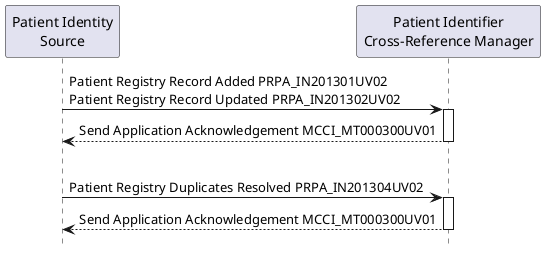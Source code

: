 @startuml
hide footbox

participant "Patient Identity\nSource" as PIS
participant "Patient Identifier\nCross-Reference Manager" as MPI

PIS -> MPI : Patient Registry Record Added PRPA_IN201301UV02 \nPatient Registry Record Updated PRPA_IN201302UV02
activate MPI
MPI --> PIS : Send Application Acknowledgement MCCI_MT000300UV01
deactivate MPI
|||
PIS -> MPI : Patient Registry Duplicates Resolved PRPA_IN201304UV02
activate MPI
MPI --> PIS : Send Application Acknowledgement MCCI_MT000300UV01
deactivate MPI

@enduml